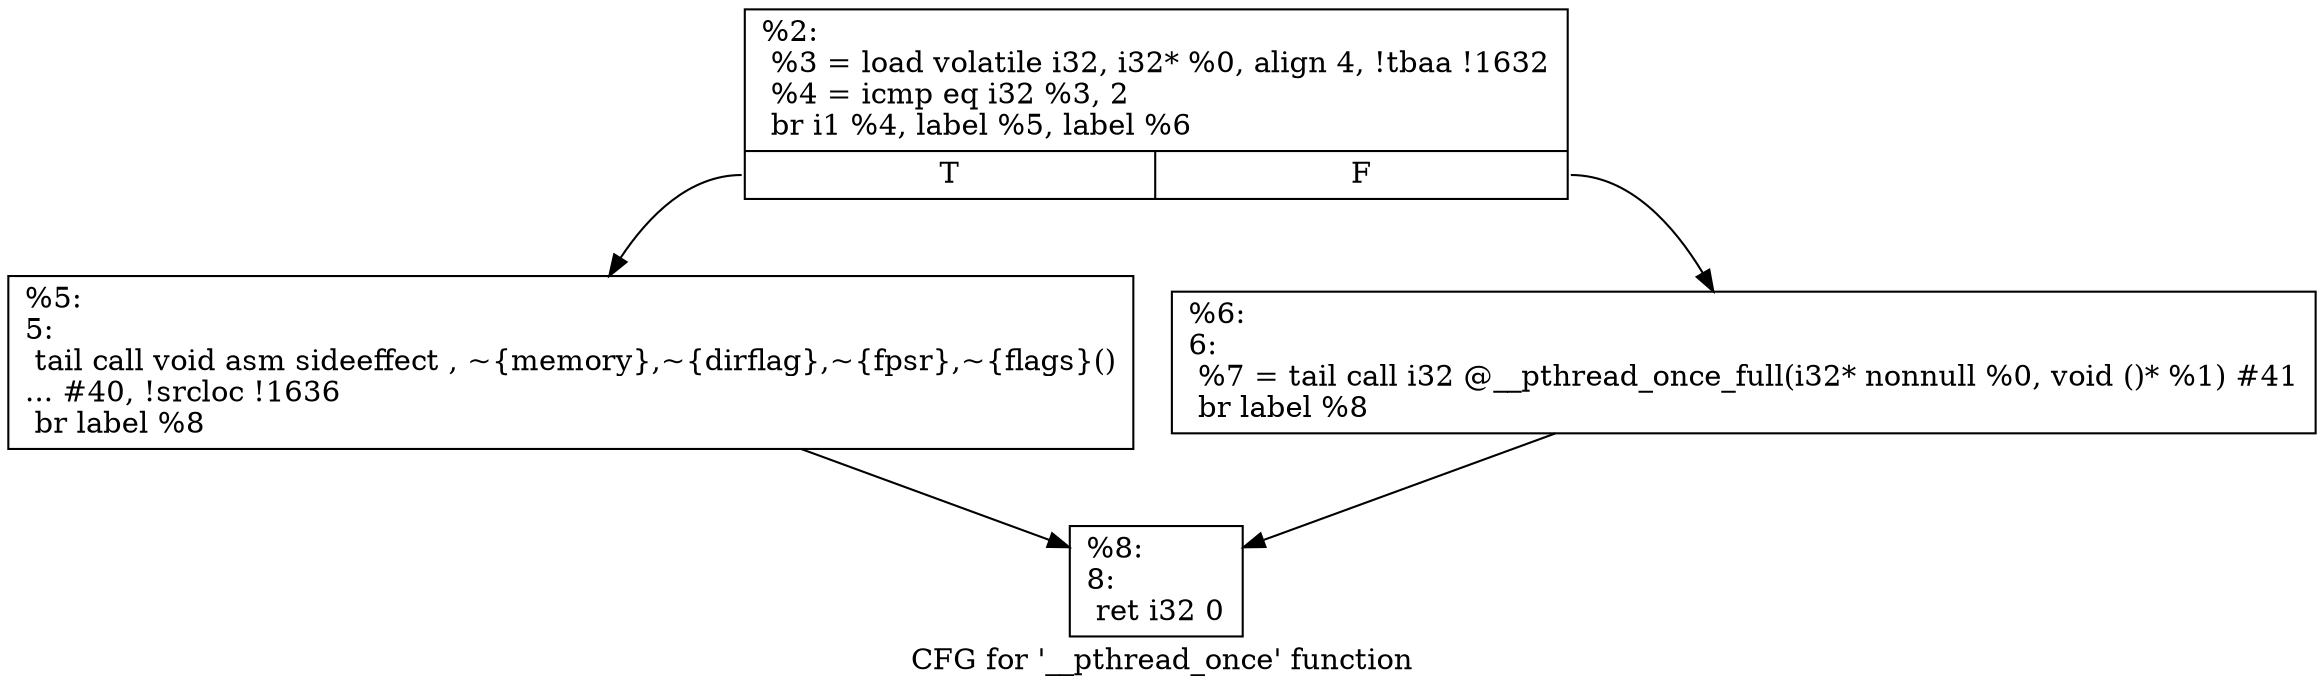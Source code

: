 digraph "CFG for '__pthread_once' function" {
	label="CFG for '__pthread_once' function";

	Node0x1a09990 [shape=record,label="{%2:\l  %3 = load volatile i32, i32* %0, align 4, !tbaa !1632\l  %4 = icmp eq i32 %3, 2\l  br i1 %4, label %5, label %6\l|{<s0>T|<s1>F}}"];
	Node0x1a09990:s0 -> Node0x1a09a40;
	Node0x1a09990:s1 -> Node0x1a09a90;
	Node0x1a09a40 [shape=record,label="{%5:\l5:                                                \l  tail call void asm sideeffect , ~\{memory\},~\{dirflag\},~\{fpsr\},~\{flags\}()\l... #40, !srcloc !1636\l  br label %8\l}"];
	Node0x1a09a40 -> Node0x1a09ae0;
	Node0x1a09a90 [shape=record,label="{%6:\l6:                                                \l  %7 = tail call i32 @__pthread_once_full(i32* nonnull %0, void ()* %1) #41\l  br label %8\l}"];
	Node0x1a09a90 -> Node0x1a09ae0;
	Node0x1a09ae0 [shape=record,label="{%8:\l8:                                                \l  ret i32 0\l}"];
}
